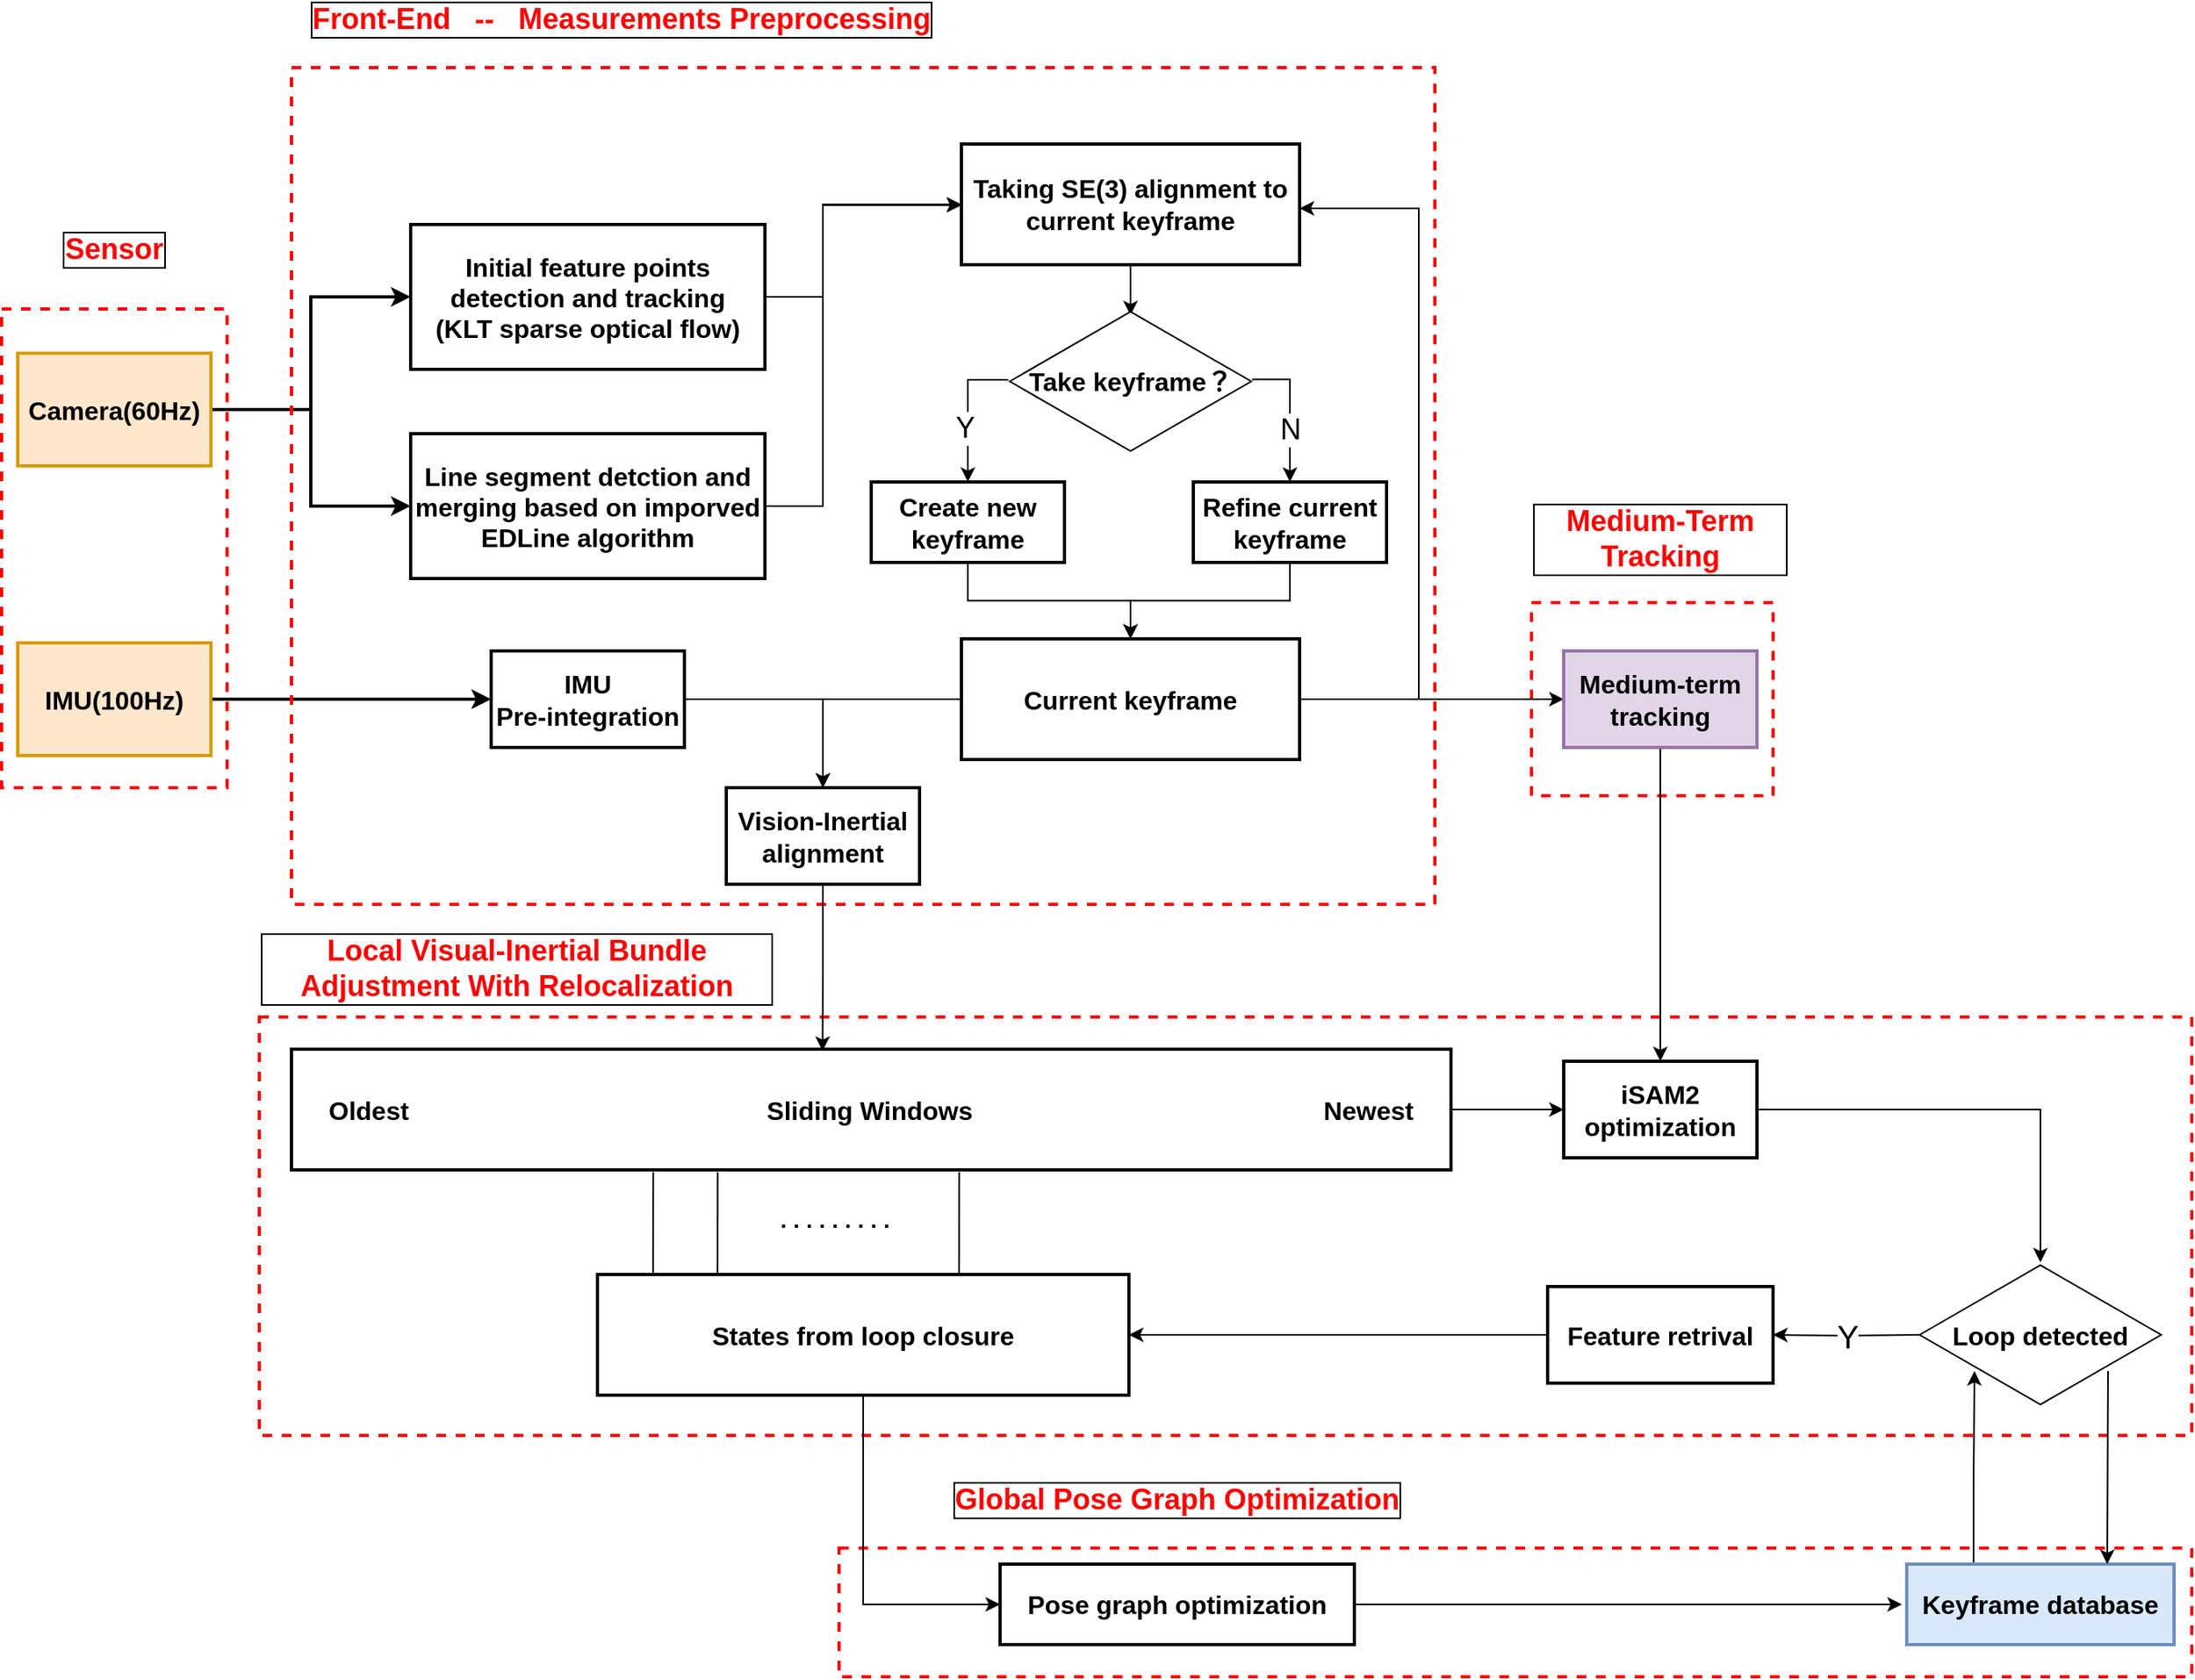 <mxfile version="14.9.5" type="github">
  <diagram id="8i6xJ-SLC5uxjcjtr18_" name="Page-1">
    <mxGraphModel dx="1483" dy="904" grid="1" gridSize="10" guides="1" tooltips="1" connect="1" arrows="1" fold="1" page="1" pageScale="1" pageWidth="827" pageHeight="1169" math="0" shadow="0">
      <root>
        <mxCell id="0" />
        <mxCell id="1" parent="0" />
        <mxCell id="BEe8b9HoygR6BV2LmR4K-64" value="" style="rounded=0;whiteSpace=wrap;html=1;fontSize=16;strokeWidth=2;dashed=1;fillColor=none;fontStyle=1;strokeColor=#FF0000;" vertex="1" parent="1">
          <mxGeometry x="210" y="640" width="1200" height="260" as="geometry" />
        </mxCell>
        <mxCell id="BEe8b9HoygR6BV2LmR4K-66" value="" style="rounded=0;whiteSpace=wrap;html=1;fontSize=16;strokeWidth=2;dashed=1;fillColor=none;fontStyle=1;strokeColor=#FF0000;" vertex="1" parent="1">
          <mxGeometry x="1000" y="382.5" width="150" height="120" as="geometry" />
        </mxCell>
        <mxCell id="BEe8b9HoygR6BV2LmR4K-65" value="" style="rounded=0;whiteSpace=wrap;html=1;fontSize=16;strokeWidth=2;dashed=1;fillColor=none;fontStyle=1;strokeColor=#FF0000;" vertex="1" parent="1">
          <mxGeometry x="570" y="970" width="840" height="80" as="geometry" />
        </mxCell>
        <mxCell id="3IujC8vaHjT7PhUTica0-12" value="" style="rounded=0;whiteSpace=wrap;html=1;fontSize=16;strokeWidth=2;dashed=1;fillColor=none;fontStyle=1;strokeColor=#FF0000;" parent="1" vertex="1">
          <mxGeometry x="50" y="200" width="140" height="297.5" as="geometry" />
        </mxCell>
        <mxCell id="3IujC8vaHjT7PhUTica0-5" style="edgeStyle=orthogonalEdgeStyle;rounded=0;orthogonalLoop=1;jettySize=auto;html=1;exitX=1;exitY=0.5;exitDx=0;exitDy=0;entryX=0;entryY=0.5;entryDx=0;entryDy=0;fontSize=16;strokeWidth=2;fontStyle=1" parent="1" source="3IujC8vaHjT7PhUTica0-1" target="3IujC8vaHjT7PhUTica0-4" edge="1">
          <mxGeometry relative="1" as="geometry" />
        </mxCell>
        <mxCell id="3IujC8vaHjT7PhUTica0-11" style="edgeStyle=orthogonalEdgeStyle;rounded=0;orthogonalLoop=1;jettySize=auto;html=1;entryX=0;entryY=0.5;entryDx=0;entryDy=0;fontSize=16;strokeWidth=2;fontStyle=1" parent="1" source="3IujC8vaHjT7PhUTica0-1" target="3IujC8vaHjT7PhUTica0-9" edge="1">
          <mxGeometry relative="1" as="geometry" />
        </mxCell>
        <mxCell id="3IujC8vaHjT7PhUTica0-1" value="Camera(60Hz)" style="rounded=0;whiteSpace=wrap;html=1;fontSize=16;strokeWidth=2;fontStyle=1;fillColor=#ffe6cc;strokeColor=#d79b00;" parent="1" vertex="1">
          <mxGeometry x="60" y="227.5" width="120" height="70" as="geometry" />
        </mxCell>
        <mxCell id="3IujC8vaHjT7PhUTica0-18" style="edgeStyle=orthogonalEdgeStyle;rounded=0;orthogonalLoop=1;jettySize=auto;html=1;fontSize=16;strokeWidth=2;fontStyle=1" parent="1" source="3IujC8vaHjT7PhUTica0-2" target="3IujC8vaHjT7PhUTica0-3" edge="1">
          <mxGeometry relative="1" as="geometry" />
        </mxCell>
        <mxCell id="3IujC8vaHjT7PhUTica0-2" value="IMU(100Hz)" style="rounded=0;whiteSpace=wrap;html=1;fontSize=16;strokeWidth=2;fontStyle=1;fillColor=#ffe6cc;strokeColor=#d79b00;" parent="1" vertex="1">
          <mxGeometry x="60" y="407.5" width="120" height="70" as="geometry" />
        </mxCell>
        <mxCell id="BEe8b9HoygR6BV2LmR4K-23" style="edgeStyle=orthogonalEdgeStyle;rounded=0;orthogonalLoop=1;jettySize=auto;html=1;fontSize=14;" edge="1" parent="1" source="3IujC8vaHjT7PhUTica0-3" target="BEe8b9HoygR6BV2LmR4K-22">
          <mxGeometry relative="1" as="geometry" />
        </mxCell>
        <mxCell id="3IujC8vaHjT7PhUTica0-3" value="IMU&lt;br style=&quot;font-size: 16px;&quot;&gt;Pre-integration" style="rounded=0;whiteSpace=wrap;html=1;fontSize=16;strokeWidth=2;fontStyle=1" parent="1" vertex="1">
          <mxGeometry x="354" y="412.5" width="120" height="60" as="geometry" />
        </mxCell>
        <mxCell id="BEe8b9HoygR6BV2LmR4K-25" style="edgeStyle=orthogonalEdgeStyle;rounded=0;orthogonalLoop=1;jettySize=auto;html=1;entryX=0;entryY=0.5;entryDx=0;entryDy=0;fontSize=14;" edge="1" parent="1" source="3IujC8vaHjT7PhUTica0-4" target="BEe8b9HoygR6BV2LmR4K-11">
          <mxGeometry relative="1" as="geometry">
            <Array as="points">
              <mxPoint x="560" y="192.5" />
              <mxPoint x="560" y="135.5" />
            </Array>
          </mxGeometry>
        </mxCell>
        <mxCell id="3IujC8vaHjT7PhUTica0-4" value="Initial feature points detection and tracking&lt;br style=&quot;font-size: 16px;&quot;&gt;(KLT sparse optical flow)" style="rounded=0;whiteSpace=wrap;html=1;fontSize=16;strokeWidth=2;fontStyle=1" parent="1" vertex="1">
          <mxGeometry x="304" y="147.5" width="220" height="90" as="geometry" />
        </mxCell>
        <mxCell id="BEe8b9HoygR6BV2LmR4K-26" style="edgeStyle=orthogonalEdgeStyle;rounded=0;orthogonalLoop=1;jettySize=auto;html=1;fontSize=14;entryX=0;entryY=0.5;entryDx=0;entryDy=0;" edge="1" parent="1" source="3IujC8vaHjT7PhUTica0-9" target="BEe8b9HoygR6BV2LmR4K-11">
          <mxGeometry relative="1" as="geometry">
            <mxPoint x="640" y="137.5" as="targetPoint" />
            <Array as="points">
              <mxPoint x="560" y="322.5" />
              <mxPoint x="560" y="135.5" />
              <mxPoint x="646" y="135.5" />
            </Array>
          </mxGeometry>
        </mxCell>
        <mxCell id="3IujC8vaHjT7PhUTica0-9" value="Line segment detction and merging based on imporved EDLine algorithm" style="rounded=0;whiteSpace=wrap;html=1;fontSize=16;strokeWidth=2;fontStyle=1" parent="1" vertex="1">
          <mxGeometry x="304" y="277.5" width="220" height="90" as="geometry" />
        </mxCell>
        <mxCell id="3IujC8vaHjT7PhUTica0-19" value="" style="rounded=0;whiteSpace=wrap;html=1;fontSize=16;strokeWidth=2;dashed=1;fillColor=none;strokeColor=#FF0000;" parent="1" vertex="1">
          <mxGeometry x="230" y="50" width="710" height="520" as="geometry" />
        </mxCell>
        <mxCell id="BEe8b9HoygR6BV2LmR4K-7" style="edgeStyle=orthogonalEdgeStyle;rounded=0;orthogonalLoop=1;jettySize=auto;html=1;exitX=-0.006;exitY=0.489;exitDx=0;exitDy=0;exitPerimeter=0;" edge="1" parent="1" source="BEe8b9HoygR6BV2LmR4K-49" target="BEe8b9HoygR6BV2LmR4K-5">
          <mxGeometry relative="1" as="geometry">
            <mxPoint x="751" y="257.5" as="sourcePoint" />
          </mxGeometry>
        </mxCell>
        <mxCell id="BEe8b9HoygR6BV2LmR4K-9" value="Y" style="edgeLabel;html=1;align=center;verticalAlign=middle;resizable=0;points=[];fontSize=18;" vertex="1" connectable="0" parent="BEe8b9HoygR6BV2LmR4K-7">
          <mxGeometry x="0.246" y="-2" relative="1" as="geometry">
            <mxPoint as="offset" />
          </mxGeometry>
        </mxCell>
        <mxCell id="BEe8b9HoygR6BV2LmR4K-8" style="edgeStyle=orthogonalEdgeStyle;rounded=0;orthogonalLoop=1;jettySize=auto;html=1;exitX=1.003;exitY=0.486;exitDx=0;exitDy=0;exitPerimeter=0;" edge="1" parent="1" source="BEe8b9HoygR6BV2LmR4K-49" target="BEe8b9HoygR6BV2LmR4K-6">
          <mxGeometry relative="1" as="geometry">
            <mxPoint x="826" y="244" as="sourcePoint" />
            <Array as="points">
              <mxPoint x="850" y="244" />
            </Array>
          </mxGeometry>
        </mxCell>
        <mxCell id="BEe8b9HoygR6BV2LmR4K-10" value="N" style="edgeLabel;html=1;align=center;verticalAlign=middle;resizable=0;points=[];fontSize=18;" vertex="1" connectable="0" parent="BEe8b9HoygR6BV2LmR4K-8">
          <mxGeometry x="0.224" y="1" relative="1" as="geometry">
            <mxPoint x="-1" y="1" as="offset" />
          </mxGeometry>
        </mxCell>
        <mxCell id="BEe8b9HoygR6BV2LmR4K-17" style="edgeStyle=orthogonalEdgeStyle;rounded=0;orthogonalLoop=1;jettySize=auto;html=1;fontSize=14;entryX=0.5;entryY=0;entryDx=0;entryDy=0;" edge="1" parent="1" source="BEe8b9HoygR6BV2LmR4K-5" target="BEe8b9HoygR6BV2LmR4K-15">
          <mxGeometry relative="1" as="geometry">
            <mxPoint x="740" y="387.5" as="targetPoint" />
          </mxGeometry>
        </mxCell>
        <mxCell id="BEe8b9HoygR6BV2LmR4K-5" value="Create new keyframe" style="rounded=0;whiteSpace=wrap;html=1;fontSize=16;strokeWidth=2;fontStyle=1" vertex="1" parent="1">
          <mxGeometry x="590" y="307.5" width="120" height="50" as="geometry" />
        </mxCell>
        <mxCell id="BEe8b9HoygR6BV2LmR4K-18" style="edgeStyle=orthogonalEdgeStyle;rounded=0;orthogonalLoop=1;jettySize=auto;html=1;fontSize=14;entryX=0.5;entryY=0;entryDx=0;entryDy=0;" edge="1" parent="1" source="BEe8b9HoygR6BV2LmR4K-6" target="BEe8b9HoygR6BV2LmR4K-15">
          <mxGeometry relative="1" as="geometry">
            <mxPoint x="740" y="377.5" as="targetPoint" />
          </mxGeometry>
        </mxCell>
        <mxCell id="BEe8b9HoygR6BV2LmR4K-6" value="Refine current keyframe" style="rounded=0;whiteSpace=wrap;html=1;fontSize=16;strokeWidth=2;fontStyle=1" vertex="1" parent="1">
          <mxGeometry x="790" y="307.5" width="120" height="50" as="geometry" />
        </mxCell>
        <mxCell id="BEe8b9HoygR6BV2LmR4K-50" style="edgeStyle=orthogonalEdgeStyle;rounded=0;orthogonalLoop=1;jettySize=auto;html=1;entryX=0.5;entryY=0.044;entryDx=0;entryDy=0;entryPerimeter=0;fontSize=14;" edge="1" parent="1" source="BEe8b9HoygR6BV2LmR4K-11" target="BEe8b9HoygR6BV2LmR4K-49">
          <mxGeometry relative="1" as="geometry" />
        </mxCell>
        <mxCell id="BEe8b9HoygR6BV2LmR4K-11" value="Taking SE(3) alignment to current keyframe" style="rounded=0;whiteSpace=wrap;html=1;fontSize=16;strokeWidth=2;fontStyle=1" vertex="1" parent="1">
          <mxGeometry x="646" y="97.5" width="210" height="75" as="geometry" />
        </mxCell>
        <mxCell id="BEe8b9HoygR6BV2LmR4K-19" style="edgeStyle=orthogonalEdgeStyle;rounded=0;orthogonalLoop=1;jettySize=auto;html=1;fontSize=14;entryX=1;entryY=0.533;entryDx=0;entryDy=0;entryPerimeter=0;" edge="1" parent="1" source="BEe8b9HoygR6BV2LmR4K-15" target="BEe8b9HoygR6BV2LmR4K-11">
          <mxGeometry relative="1" as="geometry">
            <mxPoint x="1020" y="107.5" as="targetPoint" />
            <Array as="points">
              <mxPoint x="930" y="442.5" />
              <mxPoint x="930" y="137.5" />
            </Array>
          </mxGeometry>
        </mxCell>
        <mxCell id="BEe8b9HoygR6BV2LmR4K-24" style="edgeStyle=orthogonalEdgeStyle;rounded=0;orthogonalLoop=1;jettySize=auto;html=1;entryX=0.5;entryY=0;entryDx=0;entryDy=0;fontSize=14;" edge="1" parent="1" source="BEe8b9HoygR6BV2LmR4K-15" target="BEe8b9HoygR6BV2LmR4K-22">
          <mxGeometry relative="1" as="geometry" />
        </mxCell>
        <mxCell id="BEe8b9HoygR6BV2LmR4K-29" style="edgeStyle=orthogonalEdgeStyle;rounded=0;orthogonalLoop=1;jettySize=auto;html=1;entryX=0;entryY=0.5;entryDx=0;entryDy=0;fontSize=14;" edge="1" parent="1" source="BEe8b9HoygR6BV2LmR4K-15" target="BEe8b9HoygR6BV2LmR4K-28">
          <mxGeometry relative="1" as="geometry" />
        </mxCell>
        <mxCell id="BEe8b9HoygR6BV2LmR4K-15" value="Current keyframe" style="rounded=0;whiteSpace=wrap;html=1;fontSize=16;strokeWidth=2;fontStyle=1" vertex="1" parent="1">
          <mxGeometry x="646" y="405" width="210" height="75" as="geometry" />
        </mxCell>
        <mxCell id="BEe8b9HoygR6BV2LmR4K-77" style="edgeStyle=orthogonalEdgeStyle;rounded=0;orthogonalLoop=1;jettySize=auto;html=1;entryX=0.458;entryY=0.015;entryDx=0;entryDy=0;entryPerimeter=0;fontSize=18;fontColor=#FF0000;" edge="1" parent="1" source="BEe8b9HoygR6BV2LmR4K-22" target="BEe8b9HoygR6BV2LmR4K-30">
          <mxGeometry relative="1" as="geometry" />
        </mxCell>
        <mxCell id="BEe8b9HoygR6BV2LmR4K-22" value="Vision-Inertial alignment" style="rounded=0;whiteSpace=wrap;html=1;fontSize=16;strokeWidth=2;fontStyle=1" vertex="1" parent="1">
          <mxGeometry x="500" y="497.5" width="120" height="60" as="geometry" />
        </mxCell>
        <mxCell id="BEe8b9HoygR6BV2LmR4K-39" style="edgeStyle=orthogonalEdgeStyle;rounded=0;orthogonalLoop=1;jettySize=auto;html=1;fontSize=14;" edge="1" parent="1" source="BEe8b9HoygR6BV2LmR4K-28" target="BEe8b9HoygR6BV2LmR4K-38">
          <mxGeometry relative="1" as="geometry" />
        </mxCell>
        <mxCell id="BEe8b9HoygR6BV2LmR4K-28" value="Medium-term tracking" style="rounded=0;whiteSpace=wrap;html=1;fontSize=16;strokeWidth=2;fontStyle=1;fillColor=#e1d5e7;strokeColor=#9673a6;" vertex="1" parent="1">
          <mxGeometry x="1020" y="412.5" width="120" height="60" as="geometry" />
        </mxCell>
        <mxCell id="BEe8b9HoygR6BV2LmR4K-40" style="edgeStyle=orthogonalEdgeStyle;rounded=0;orthogonalLoop=1;jettySize=auto;html=1;entryX=0;entryY=0.5;entryDx=0;entryDy=0;fontSize=14;" edge="1" parent="1" source="BEe8b9HoygR6BV2LmR4K-30" target="BEe8b9HoygR6BV2LmR4K-38">
          <mxGeometry relative="1" as="geometry" />
        </mxCell>
        <mxCell id="BEe8b9HoygR6BV2LmR4K-30" value="Oldest&amp;nbsp; &amp;nbsp; &amp;nbsp; &amp;nbsp; &amp;nbsp; &amp;nbsp; &amp;nbsp; &amp;nbsp; &amp;nbsp; &amp;nbsp; &amp;nbsp; &amp;nbsp; &amp;nbsp; &amp;nbsp; &amp;nbsp; &amp;nbsp; &amp;nbsp; &amp;nbsp; &amp;nbsp; &amp;nbsp; &amp;nbsp; &amp;nbsp; &amp;nbsp; &amp;nbsp; &amp;nbsp; Sliding Windows&amp;nbsp; &amp;nbsp; &amp;nbsp; &amp;nbsp; &amp;nbsp; &amp;nbsp; &amp;nbsp; &amp;nbsp; &amp;nbsp; &amp;nbsp; &amp;nbsp; &amp;nbsp; &amp;nbsp; &amp;nbsp; &amp;nbsp; &amp;nbsp; &amp;nbsp; &amp;nbsp; &amp;nbsp; &amp;nbsp; &amp;nbsp; &amp;nbsp; &amp;nbsp; &amp;nbsp; &amp;nbsp;Newest" style="rounded=0;whiteSpace=wrap;html=1;fontSize=16;strokeWidth=2;fontStyle=1" vertex="1" parent="1">
          <mxGeometry x="230" y="660" width="720" height="75" as="geometry" />
        </mxCell>
        <mxCell id="BEe8b9HoygR6BV2LmR4K-61" style="edgeStyle=orthogonalEdgeStyle;rounded=0;orthogonalLoop=1;jettySize=auto;html=1;entryX=0;entryY=0.5;entryDx=0;entryDy=0;fontSize=18;" edge="1" parent="1" source="BEe8b9HoygR6BV2LmR4K-31" target="BEe8b9HoygR6BV2LmR4K-52">
          <mxGeometry relative="1" as="geometry" />
        </mxCell>
        <mxCell id="BEe8b9HoygR6BV2LmR4K-31" value="States from loop closure" style="rounded=0;whiteSpace=wrap;html=1;fontSize=16;strokeWidth=2;fontStyle=1" vertex="1" parent="1">
          <mxGeometry x="420" y="800" width="330" height="75" as="geometry" />
        </mxCell>
        <mxCell id="BEe8b9HoygR6BV2LmR4K-33" value="" style="endArrow=none;html=1;fontSize=14;exitX=0;exitY=0;exitDx=0;exitDy=0;entryX=0.264;entryY=1.019;entryDx=0;entryDy=0;entryPerimeter=0;" edge="1" parent="1">
          <mxGeometry width="50" height="50" relative="1" as="geometry">
            <mxPoint x="454.57" y="800" as="sourcePoint" />
            <mxPoint x="454.65" y="736.425" as="targetPoint" />
            <Array as="points">
              <mxPoint x="454.57" y="780" />
            </Array>
          </mxGeometry>
        </mxCell>
        <mxCell id="BEe8b9HoygR6BV2LmR4K-34" value="" style="endArrow=none;html=1;fontSize=14;exitX=0;exitY=0;exitDx=0;exitDy=0;entryX=0.264;entryY=1.019;entryDx=0;entryDy=0;entryPerimeter=0;" edge="1" parent="1">
          <mxGeometry width="50" height="50" relative="1" as="geometry">
            <mxPoint x="494.57" y="800" as="sourcePoint" />
            <mxPoint x="494.65" y="736.425" as="targetPoint" />
          </mxGeometry>
        </mxCell>
        <mxCell id="BEe8b9HoygR6BV2LmR4K-35" value="" style="endArrow=none;dashed=1;html=1;dashPattern=1 3;strokeWidth=2;fontSize=14;" edge="1" parent="1">
          <mxGeometry width="50" height="50" relative="1" as="geometry">
            <mxPoint x="534.57" y="770" as="sourcePoint" />
            <mxPoint x="604.57" y="770" as="targetPoint" />
          </mxGeometry>
        </mxCell>
        <mxCell id="BEe8b9HoygR6BV2LmR4K-36" value="" style="endArrow=none;html=1;fontSize=14;exitX=0;exitY=0;exitDx=0;exitDy=0;entryX=0.264;entryY=1.019;entryDx=0;entryDy=0;entryPerimeter=0;" edge="1" parent="1">
          <mxGeometry width="50" height="50" relative="1" as="geometry">
            <mxPoint x="644.57" y="800" as="sourcePoint" />
            <mxPoint x="644.65" y="736.425" as="targetPoint" />
          </mxGeometry>
        </mxCell>
        <mxCell id="BEe8b9HoygR6BV2LmR4K-48" style="edgeStyle=orthogonalEdgeStyle;rounded=0;orthogonalLoop=1;jettySize=auto;html=1;fontSize=14;" edge="1" parent="1" source="BEe8b9HoygR6BV2LmR4K-38" target="BEe8b9HoygR6BV2LmR4K-47">
          <mxGeometry relative="1" as="geometry" />
        </mxCell>
        <mxCell id="BEe8b9HoygR6BV2LmR4K-38" value="iSAM2&lt;br&gt;optimization" style="rounded=0;whiteSpace=wrap;html=1;fontSize=16;strokeWidth=2;fontStyle=1" vertex="1" parent="1">
          <mxGeometry x="1020" y="667.5" width="120" height="60" as="geometry" />
        </mxCell>
        <mxCell id="BEe8b9HoygR6BV2LmR4K-51" style="edgeStyle=orthogonalEdgeStyle;rounded=0;orthogonalLoop=1;jettySize=auto;html=1;entryX=1;entryY=0.5;entryDx=0;entryDy=0;fontSize=18;" edge="1" parent="1" source="BEe8b9HoygR6BV2LmR4K-41" target="BEe8b9HoygR6BV2LmR4K-31">
          <mxGeometry relative="1" as="geometry" />
        </mxCell>
        <mxCell id="BEe8b9HoygR6BV2LmR4K-41" value="Feature retrival" style="rounded=0;whiteSpace=wrap;html=1;fontSize=16;strokeWidth=2;fontStyle=1" vertex="1" parent="1">
          <mxGeometry x="1010" y="807.5" width="140" height="60" as="geometry" />
        </mxCell>
        <mxCell id="BEe8b9HoygR6BV2LmR4K-46" value="&lt;font style=&quot;font-size: 20px&quot;&gt;Y&lt;/font&gt;" style="edgeStyle=orthogonalEdgeStyle;rounded=0;orthogonalLoop=1;jettySize=auto;html=1;entryX=1;entryY=0.5;entryDx=0;entryDy=0;fontSize=14;" edge="1" parent="1" target="BEe8b9HoygR6BV2LmR4K-41">
          <mxGeometry relative="1" as="geometry">
            <mxPoint x="1241" y="837.5" as="sourcePoint" />
          </mxGeometry>
        </mxCell>
        <mxCell id="BEe8b9HoygR6BV2LmR4K-47" value="&lt;span style=&quot;font-size: 16px ; font-weight: 700&quot;&gt;Loop detected&lt;/span&gt;" style="html=1;whiteSpace=wrap;aspect=fixed;shape=isoRectangle;fontSize=14;" vertex="1" parent="1">
          <mxGeometry x="1241" y="792.5" width="150" height="90" as="geometry" />
        </mxCell>
        <mxCell id="BEe8b9HoygR6BV2LmR4K-49" value="&lt;span style=&quot;font-size: 16px ; font-weight: 700&quot;&gt;Take keyframe？&lt;/span&gt;" style="html=1;whiteSpace=wrap;aspect=fixed;shape=isoRectangle;fontSize=14;" vertex="1" parent="1">
          <mxGeometry x="676" y="200" width="150" height="90" as="geometry" />
        </mxCell>
        <mxCell id="BEe8b9HoygR6BV2LmR4K-60" style="edgeStyle=orthogonalEdgeStyle;rounded=0;orthogonalLoop=1;jettySize=auto;html=1;fontSize=18;" edge="1" parent="1" source="BEe8b9HoygR6BV2LmR4K-52">
          <mxGeometry relative="1" as="geometry">
            <mxPoint x="1230" y="1005" as="targetPoint" />
          </mxGeometry>
        </mxCell>
        <mxCell id="BEe8b9HoygR6BV2LmR4K-52" value="Pose graph optimization" style="rounded=0;whiteSpace=wrap;html=1;fontSize=16;strokeWidth=2;fontStyle=1" vertex="1" parent="1">
          <mxGeometry x="670" y="980" width="220" height="50" as="geometry" />
        </mxCell>
        <mxCell id="BEe8b9HoygR6BV2LmR4K-54" style="edgeStyle=orthogonalEdgeStyle;rounded=0;orthogonalLoop=1;jettySize=auto;html=1;exitX=0.25;exitY=0;exitDx=0;exitDy=0;entryX=0.227;entryY=0.75;entryDx=0;entryDy=0;entryPerimeter=0;fontSize=18;" edge="1" parent="1" source="BEe8b9HoygR6BV2LmR4K-53" target="BEe8b9HoygR6BV2LmR4K-47">
          <mxGeometry relative="1" as="geometry" />
        </mxCell>
        <mxCell id="BEe8b9HoygR6BV2LmR4K-53" value="Keyframe database" style="rounded=0;whiteSpace=wrap;html=1;fontSize=16;strokeWidth=2;fontStyle=1;fillColor=#dae8fc;strokeColor=#6c8ebf;" vertex="1" parent="1">
          <mxGeometry x="1233" y="980" width="166" height="50" as="geometry" />
        </mxCell>
        <mxCell id="BEe8b9HoygR6BV2LmR4K-58" value="" style="endArrow=classic;html=1;fontSize=18;entryX=0.75;entryY=0;entryDx=0;entryDy=0;" edge="1" parent="1" target="BEe8b9HoygR6BV2LmR4K-53">
          <mxGeometry width="50" height="50" relative="1" as="geometry">
            <mxPoint x="1358" y="860" as="sourcePoint" />
            <mxPoint x="1400" y="880" as="targetPoint" />
          </mxGeometry>
        </mxCell>
        <mxCell id="BEe8b9HoygR6BV2LmR4K-67" value="Sensor" style="text;html=1;strokeColor=none;fillColor=none;align=center;verticalAlign=middle;whiteSpace=wrap;rounded=0;fontSize=18;fontColor=#FF0000;fontStyle=1;labelBorderColor=#000000;" vertex="1" parent="1">
          <mxGeometry x="100" y="152.5" width="40" height="20" as="geometry" />
        </mxCell>
        <mxCell id="BEe8b9HoygR6BV2LmR4K-72" value="Front-End&amp;nbsp; &amp;nbsp;--&amp;nbsp; &amp;nbsp;Measurements Preprocessing" style="text;html=1;strokeColor=none;fillColor=none;align=center;verticalAlign=middle;whiteSpace=wrap;rounded=0;fontSize=18;fontColor=#FF0000;fontStyle=1;labelBorderColor=#000000;" vertex="1" parent="1">
          <mxGeometry x="230" y="10" width="410" height="20" as="geometry" />
        </mxCell>
        <mxCell id="BEe8b9HoygR6BV2LmR4K-74" value="Local Visual-Inertial Bundle Adjustment With Relocalization" style="text;html=1;strokeColor=none;fillColor=none;align=center;verticalAlign=middle;whiteSpace=wrap;rounded=0;fontSize=18;fontColor=#FF0000;fontStyle=1;labelBorderColor=#000000;" vertex="1" parent="1">
          <mxGeometry x="210" y="590" width="320" height="40" as="geometry" />
        </mxCell>
        <mxCell id="BEe8b9HoygR6BV2LmR4K-78" value="Medium-Term Tracking" style="text;html=1;strokeColor=none;fillColor=none;align=center;verticalAlign=middle;whiteSpace=wrap;rounded=0;fontSize=18;fontColor=#FF0000;fontStyle=1;labelBorderColor=#000000;" vertex="1" parent="1">
          <mxGeometry x="1000" y="322.5" width="160" height="40" as="geometry" />
        </mxCell>
        <mxCell id="BEe8b9HoygR6BV2LmR4K-79" value="Global Pose Graph Optimization" style="text;html=1;strokeColor=none;fillColor=none;align=center;verticalAlign=middle;whiteSpace=wrap;rounded=0;fontSize=18;fontColor=#FF0000;fontStyle=1;labelBorderColor=#000000;" vertex="1" parent="1">
          <mxGeometry x="605" y="920" width="350" height="40" as="geometry" />
        </mxCell>
      </root>
    </mxGraphModel>
  </diagram>
</mxfile>
